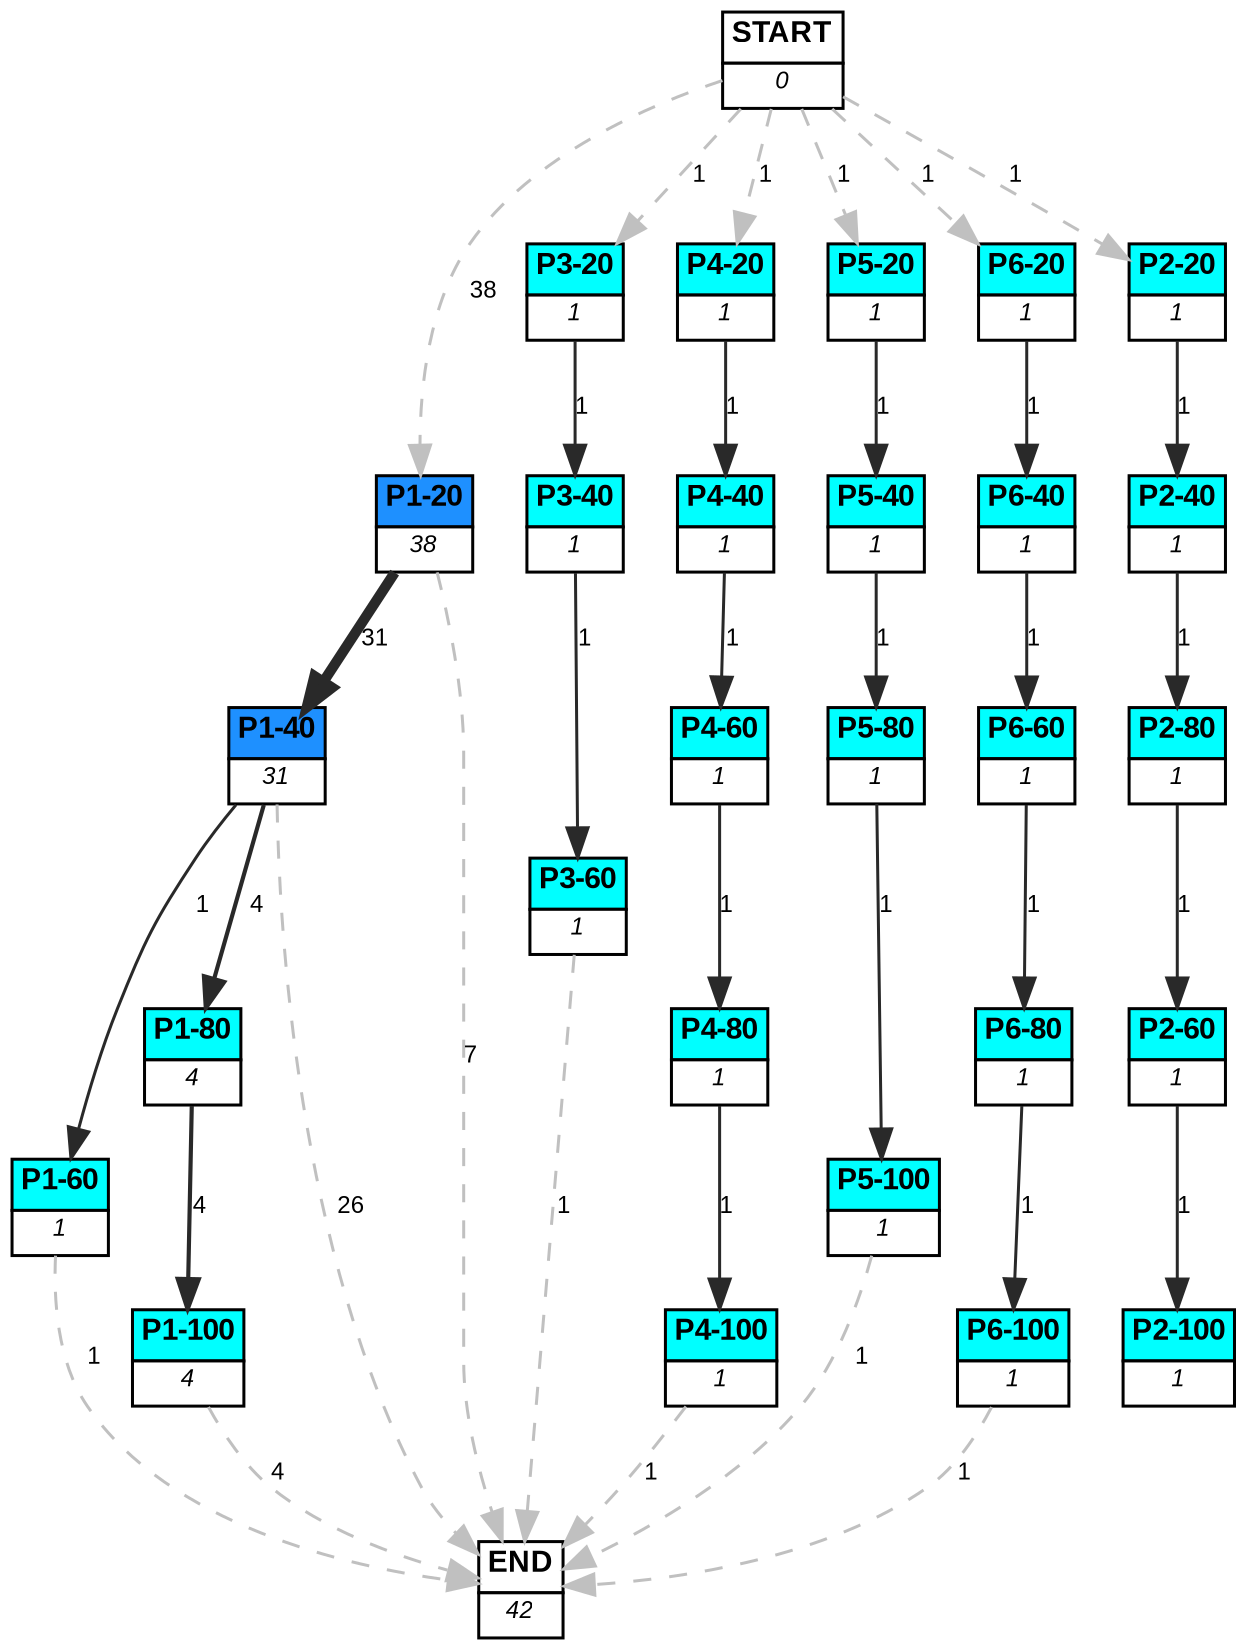 digraph graphname {
	dpi = 150
	size="16,11!";
	margin = 0;
"P1-20" [shape=plain, label=<<table border="0" cellborder="1" cellspacing="0"><tr><td bgcolor="dodgerblue"><FONT face="Arial" POINT-SIZE="10"><b>P1-20</b></FONT></td></tr><tr><td bgcolor="white"><FONT face="Arial" POINT-SIZE="8"><i>38</i></FONT></td></tr></table>>]
"P1-40" [shape=plain, label=<<table border="0" cellborder="1" cellspacing="0"><tr><td bgcolor="dodgerblue"><FONT face="Arial" POINT-SIZE="10"><b>P1-40</b></FONT></td></tr><tr><td bgcolor="white"><FONT face="Arial" POINT-SIZE="8"><i>31</i></FONT></td></tr></table>>]
"P1-60" [shape=plain, label=<<table border="0" cellborder="1" cellspacing="0"><tr><td bgcolor="aqua"><FONT face="Arial" POINT-SIZE="10"><b>P1-60</b></FONT></td></tr><tr><td bgcolor="white"><FONT face="Arial" POINT-SIZE="8"><i>1</i></FONT></td></tr></table>>]
"P1-80" [shape=plain, label=<<table border="0" cellborder="1" cellspacing="0"><tr><td bgcolor="aqua"><FONT face="Arial" POINT-SIZE="10"><b>P1-80</b></FONT></td></tr><tr><td bgcolor="white"><FONT face="Arial" POINT-SIZE="8"><i>4</i></FONT></td></tr></table>>]
"P1-100" [shape=plain, label=<<table border="0" cellborder="1" cellspacing="0"><tr><td bgcolor="aqua"><FONT face="Arial" POINT-SIZE="10"><b>P1-100</b></FONT></td></tr><tr><td bgcolor="white"><FONT face="Arial" POINT-SIZE="8"><i>4</i></FONT></td></tr></table>>]
"P3-20" [shape=plain, label=<<table border="0" cellborder="1" cellspacing="0"><tr><td bgcolor="aqua"><FONT face="Arial" POINT-SIZE="10"><b>P3-20</b></FONT></td></tr><tr><td bgcolor="white"><FONT face="Arial" POINT-SIZE="8"><i>1</i></FONT></td></tr></table>>]
"P3-40" [shape=plain, label=<<table border="0" cellborder="1" cellspacing="0"><tr><td bgcolor="aqua"><FONT face="Arial" POINT-SIZE="10"><b>P3-40</b></FONT></td></tr><tr><td bgcolor="white"><FONT face="Arial" POINT-SIZE="8"><i>1</i></FONT></td></tr></table>>]
"P3-60" [shape=plain, label=<<table border="0" cellborder="1" cellspacing="0"><tr><td bgcolor="aqua"><FONT face="Arial" POINT-SIZE="10"><b>P3-60</b></FONT></td></tr><tr><td bgcolor="white"><FONT face="Arial" POINT-SIZE="8"><i>1</i></FONT></td></tr></table>>]
"P4-20" [shape=plain, label=<<table border="0" cellborder="1" cellspacing="0"><tr><td bgcolor="aqua"><FONT face="Arial" POINT-SIZE="10"><b>P4-20</b></FONT></td></tr><tr><td bgcolor="white"><FONT face="Arial" POINT-SIZE="8"><i>1</i></FONT></td></tr></table>>]
"P4-40" [shape=plain, label=<<table border="0" cellborder="1" cellspacing="0"><tr><td bgcolor="aqua"><FONT face="Arial" POINT-SIZE="10"><b>P4-40</b></FONT></td></tr><tr><td bgcolor="white"><FONT face="Arial" POINT-SIZE="8"><i>1</i></FONT></td></tr></table>>]
"P4-60" [shape=plain, label=<<table border="0" cellborder="1" cellspacing="0"><tr><td bgcolor="aqua"><FONT face="Arial" POINT-SIZE="10"><b>P4-60</b></FONT></td></tr><tr><td bgcolor="white"><FONT face="Arial" POINT-SIZE="8"><i>1</i></FONT></td></tr></table>>]
"P4-80" [shape=plain, label=<<table border="0" cellborder="1" cellspacing="0"><tr><td bgcolor="aqua"><FONT face="Arial" POINT-SIZE="10"><b>P4-80</b></FONT></td></tr><tr><td bgcolor="white"><FONT face="Arial" POINT-SIZE="8"><i>1</i></FONT></td></tr></table>>]
"P4-100" [shape=plain, label=<<table border="0" cellborder="1" cellspacing="0"><tr><td bgcolor="aqua"><FONT face="Arial" POINT-SIZE="10"><b>P4-100</b></FONT></td></tr><tr><td bgcolor="white"><FONT face="Arial" POINT-SIZE="8"><i>1</i></FONT></td></tr></table>>]
"P5-20" [shape=plain, label=<<table border="0" cellborder="1" cellspacing="0"><tr><td bgcolor="aqua"><FONT face="Arial" POINT-SIZE="10"><b>P5-20</b></FONT></td></tr><tr><td bgcolor="white"><FONT face="Arial" POINT-SIZE="8"><i>1</i></FONT></td></tr></table>>]
"P5-40" [shape=plain, label=<<table border="0" cellborder="1" cellspacing="0"><tr><td bgcolor="aqua"><FONT face="Arial" POINT-SIZE="10"><b>P5-40</b></FONT></td></tr><tr><td bgcolor="white"><FONT face="Arial" POINT-SIZE="8"><i>1</i></FONT></td></tr></table>>]
"P5-80" [shape=plain, label=<<table border="0" cellborder="1" cellspacing="0"><tr><td bgcolor="aqua"><FONT face="Arial" POINT-SIZE="10"><b>P5-80</b></FONT></td></tr><tr><td bgcolor="white"><FONT face="Arial" POINT-SIZE="8"><i>1</i></FONT></td></tr></table>>]
"P5-100" [shape=plain, label=<<table border="0" cellborder="1" cellspacing="0"><tr><td bgcolor="aqua"><FONT face="Arial" POINT-SIZE="10"><b>P5-100</b></FONT></td></tr><tr><td bgcolor="white"><FONT face="Arial" POINT-SIZE="8"><i>1</i></FONT></td></tr></table>>]
"P6-20" [shape=plain, label=<<table border="0" cellborder="1" cellspacing="0"><tr><td bgcolor="aqua"><FONT face="Arial" POINT-SIZE="10"><b>P6-20</b></FONT></td></tr><tr><td bgcolor="white"><FONT face="Arial" POINT-SIZE="8"><i>1</i></FONT></td></tr></table>>]
"P6-40" [shape=plain, label=<<table border="0" cellborder="1" cellspacing="0"><tr><td bgcolor="aqua"><FONT face="Arial" POINT-SIZE="10"><b>P6-40</b></FONT></td></tr><tr><td bgcolor="white"><FONT face="Arial" POINT-SIZE="8"><i>1</i></FONT></td></tr></table>>]
"P6-60" [shape=plain, label=<<table border="0" cellborder="1" cellspacing="0"><tr><td bgcolor="aqua"><FONT face="Arial" POINT-SIZE="10"><b>P6-60</b></FONT></td></tr><tr><td bgcolor="white"><FONT face="Arial" POINT-SIZE="8"><i>1</i></FONT></td></tr></table>>]
"P6-80" [shape=plain, label=<<table border="0" cellborder="1" cellspacing="0"><tr><td bgcolor="aqua"><FONT face="Arial" POINT-SIZE="10"><b>P6-80</b></FONT></td></tr><tr><td bgcolor="white"><FONT face="Arial" POINT-SIZE="8"><i>1</i></FONT></td></tr></table>>]
"P6-100" [shape=plain, label=<<table border="0" cellborder="1" cellspacing="0"><tr><td bgcolor="aqua"><FONT face="Arial" POINT-SIZE="10"><b>P6-100</b></FONT></td></tr><tr><td bgcolor="white"><FONT face="Arial" POINT-SIZE="8"><i>1</i></FONT></td></tr></table>>]
"P2-20" [shape=plain, label=<<table border="0" cellborder="1" cellspacing="0"><tr><td bgcolor="aqua"><FONT face="Arial" POINT-SIZE="10"><b>P2-20</b></FONT></td></tr><tr><td bgcolor="white"><FONT face="Arial" POINT-SIZE="8"><i>1</i></FONT></td></tr></table>>]
"P2-40" [shape=plain, label=<<table border="0" cellborder="1" cellspacing="0"><tr><td bgcolor="aqua"><FONT face="Arial" POINT-SIZE="10"><b>P2-40</b></FONT></td></tr><tr><td bgcolor="white"><FONT face="Arial" POINT-SIZE="8"><i>1</i></FONT></td></tr></table>>]
"P2-80" [shape=plain, label=<<table border="0" cellborder="1" cellspacing="0"><tr><td bgcolor="aqua"><FONT face="Arial" POINT-SIZE="10"><b>P2-80</b></FONT></td></tr><tr><td bgcolor="white"><FONT face="Arial" POINT-SIZE="8"><i>1</i></FONT></td></tr></table>>]
"P2-60" [shape=plain, label=<<table border="0" cellborder="1" cellspacing="0"><tr><td bgcolor="aqua"><FONT face="Arial" POINT-SIZE="10"><b>P2-60</b></FONT></td></tr><tr><td bgcolor="white"><FONT face="Arial" POINT-SIZE="8"><i>1</i></FONT></td></tr></table>>]
"P2-100" [shape=plain, label=<<table border="0" cellborder="1" cellspacing="0"><tr><td bgcolor="aqua"><FONT face="Arial" POINT-SIZE="10"><b>P2-100</b></FONT></td></tr><tr><td bgcolor="white"><FONT face="Arial" POINT-SIZE="8"><i>1</i></FONT></td></tr></table>>]
"START" [shape=plain, label=<<table border="0" cellborder="1" cellspacing="0"><tr><td bgcolor="white"><FONT face="Arial" POINT-SIZE="10"><b>START</b></FONT></td></tr><tr><td bgcolor="white"><FONT face="Arial" POINT-SIZE="8"><i>0</i></FONT></td></tr></table>>]
"END" [shape=plain, label=<<table border="0" cellborder="1" cellspacing="0"><tr><td bgcolor="white"><FONT face="Arial" POINT-SIZE="10"><b>END</b></FONT></td></tr><tr><td bgcolor="white"><FONT face="Arial" POINT-SIZE="8"><i>42</i></FONT></td></tr></table>>]
"P1-20" -> "P1-40" [ color=grey16 penwidth = "3.4339872044851463"label ="31" labelfloat=false fontname="Arial" fontsize=8]
"P1-20" -> "END" [ style = dashed color=grey label ="7" labelfloat=false fontname="Arial" fontsize=8]
"P1-40" -> "P1-60" [ color=grey16 penwidth = "1"label ="1" labelfloat=false fontname="Arial" fontsize=8]
"P1-40" -> "P1-80" [ color=grey16 penwidth = "1.3862943611198906"label ="4" labelfloat=false fontname="Arial" fontsize=8]
"P1-40" -> "END" [ style = dashed color=grey label ="26" labelfloat=false fontname="Arial" fontsize=8]
"P1-60" -> "END" [ style = dashed color=grey label ="1" labelfloat=false fontname="Arial" fontsize=8]
"P1-80" -> "P1-100" [ color=grey16 penwidth = "1.3862943611198906"label ="4" labelfloat=false fontname="Arial" fontsize=8]
"P1-100" -> "END" [ style = dashed color=grey label ="4" labelfloat=false fontname="Arial" fontsize=8]
"P3-20" -> "P3-40" [ color=grey16 penwidth = "1"label ="1" labelfloat=false fontname="Arial" fontsize=8]
"P3-40" -> "P3-60" [ color=grey16 penwidth = "1"label ="1" labelfloat=false fontname="Arial" fontsize=8]
"P3-60" -> "END" [ style = dashed color=grey label ="1" labelfloat=false fontname="Arial" fontsize=8]
"P4-20" -> "P4-40" [ color=grey16 penwidth = "1"label ="1" labelfloat=false fontname="Arial" fontsize=8]
"P4-40" -> "P4-60" [ color=grey16 penwidth = "1"label ="1" labelfloat=false fontname="Arial" fontsize=8]
"P4-60" -> "P4-80" [ color=grey16 penwidth = "1"label ="1" labelfloat=false fontname="Arial" fontsize=8]
"P4-80" -> "P4-100" [ color=grey16 penwidth = "1"label ="1" labelfloat=false fontname="Arial" fontsize=8]
"P4-100" -> "END" [ style = dashed color=grey label ="1" labelfloat=false fontname="Arial" fontsize=8]
"P5-20" -> "P5-40" [ color=grey16 penwidth = "1"label ="1" labelfloat=false fontname="Arial" fontsize=8]
"P5-40" -> "P5-80" [ color=grey16 penwidth = "1"label ="1" labelfloat=false fontname="Arial" fontsize=8]
"P5-80" -> "P5-100" [ color=grey16 penwidth = "1"label ="1" labelfloat=false fontname="Arial" fontsize=8]
"P5-100" -> "END" [ style = dashed color=grey label ="1" labelfloat=false fontname="Arial" fontsize=8]
"P6-20" -> "P6-40" [ color=grey16 penwidth = "1"label ="1" labelfloat=false fontname="Arial" fontsize=8]
"P6-40" -> "P6-60" [ color=grey16 penwidth = "1"label ="1" labelfloat=false fontname="Arial" fontsize=8]
"P6-60" -> "P6-80" [ color=grey16 penwidth = "1"label ="1" labelfloat=false fontname="Arial" fontsize=8]
"P6-80" -> "P6-100" [ color=grey16 penwidth = "1"label ="1" labelfloat=false fontname="Arial" fontsize=8]
"P6-100" -> "END" [ style = dashed color=grey label ="1" labelfloat=false fontname="Arial" fontsize=8]
"P2-20" -> "P2-40" [ color=grey16 penwidth = "1"label ="1" labelfloat=false fontname="Arial" fontsize=8]
"P2-40" -> "P2-80" [ color=grey16 penwidth = "1"label ="1" labelfloat=false fontname="Arial" fontsize=8]
"P2-80" -> "P2-60" [ color=grey16 penwidth = "1"label ="1" labelfloat=false fontname="Arial" fontsize=8]
"P2-60" -> "P2-100" [ color=grey16 penwidth = "1"label ="1" labelfloat=false fontname="Arial" fontsize=8]
"START" -> "P1-20" [ style = dashed color=grey label ="38" labelfloat=false fontname="Arial" fontsize=8]
"START" -> "P3-20" [ style = dashed color=grey label ="1" labelfloat=false fontname="Arial" fontsize=8]
"START" -> "P4-20" [ style = dashed color=grey label ="1" labelfloat=false fontname="Arial" fontsize=8]
"START" -> "P5-20" [ style = dashed color=grey label ="1" labelfloat=false fontname="Arial" fontsize=8]
"START" -> "P6-20" [ style = dashed color=grey label ="1" labelfloat=false fontname="Arial" fontsize=8]
"START" -> "P2-20" [ style = dashed color=grey label ="1" labelfloat=false fontname="Arial" fontsize=8]
}